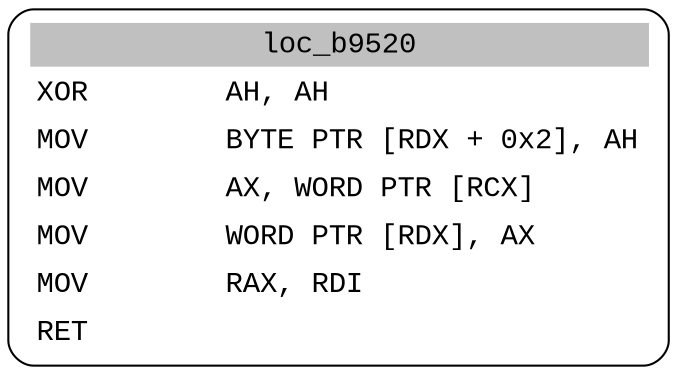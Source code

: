 digraph asm_graph {
1941 [
shape="Mrecord" fontname="Courier New"label =<<table border="0" cellborder="0" cellpadding="3"><tr><td align="center" colspan="2" bgcolor="grey">loc_b9520</td></tr><tr><td align="left">XOR        AH, AH</td></tr><tr><td align="left">MOV        BYTE PTR [RDX + 0x2], AH</td></tr><tr><td align="left">MOV        AX, WORD PTR [RCX]</td></tr><tr><td align="left">MOV        WORD PTR [RDX], AX</td></tr><tr><td align="left">MOV        RAX, RDI</td></tr><tr><td align="left">RET        </td></tr></table>> ];
}